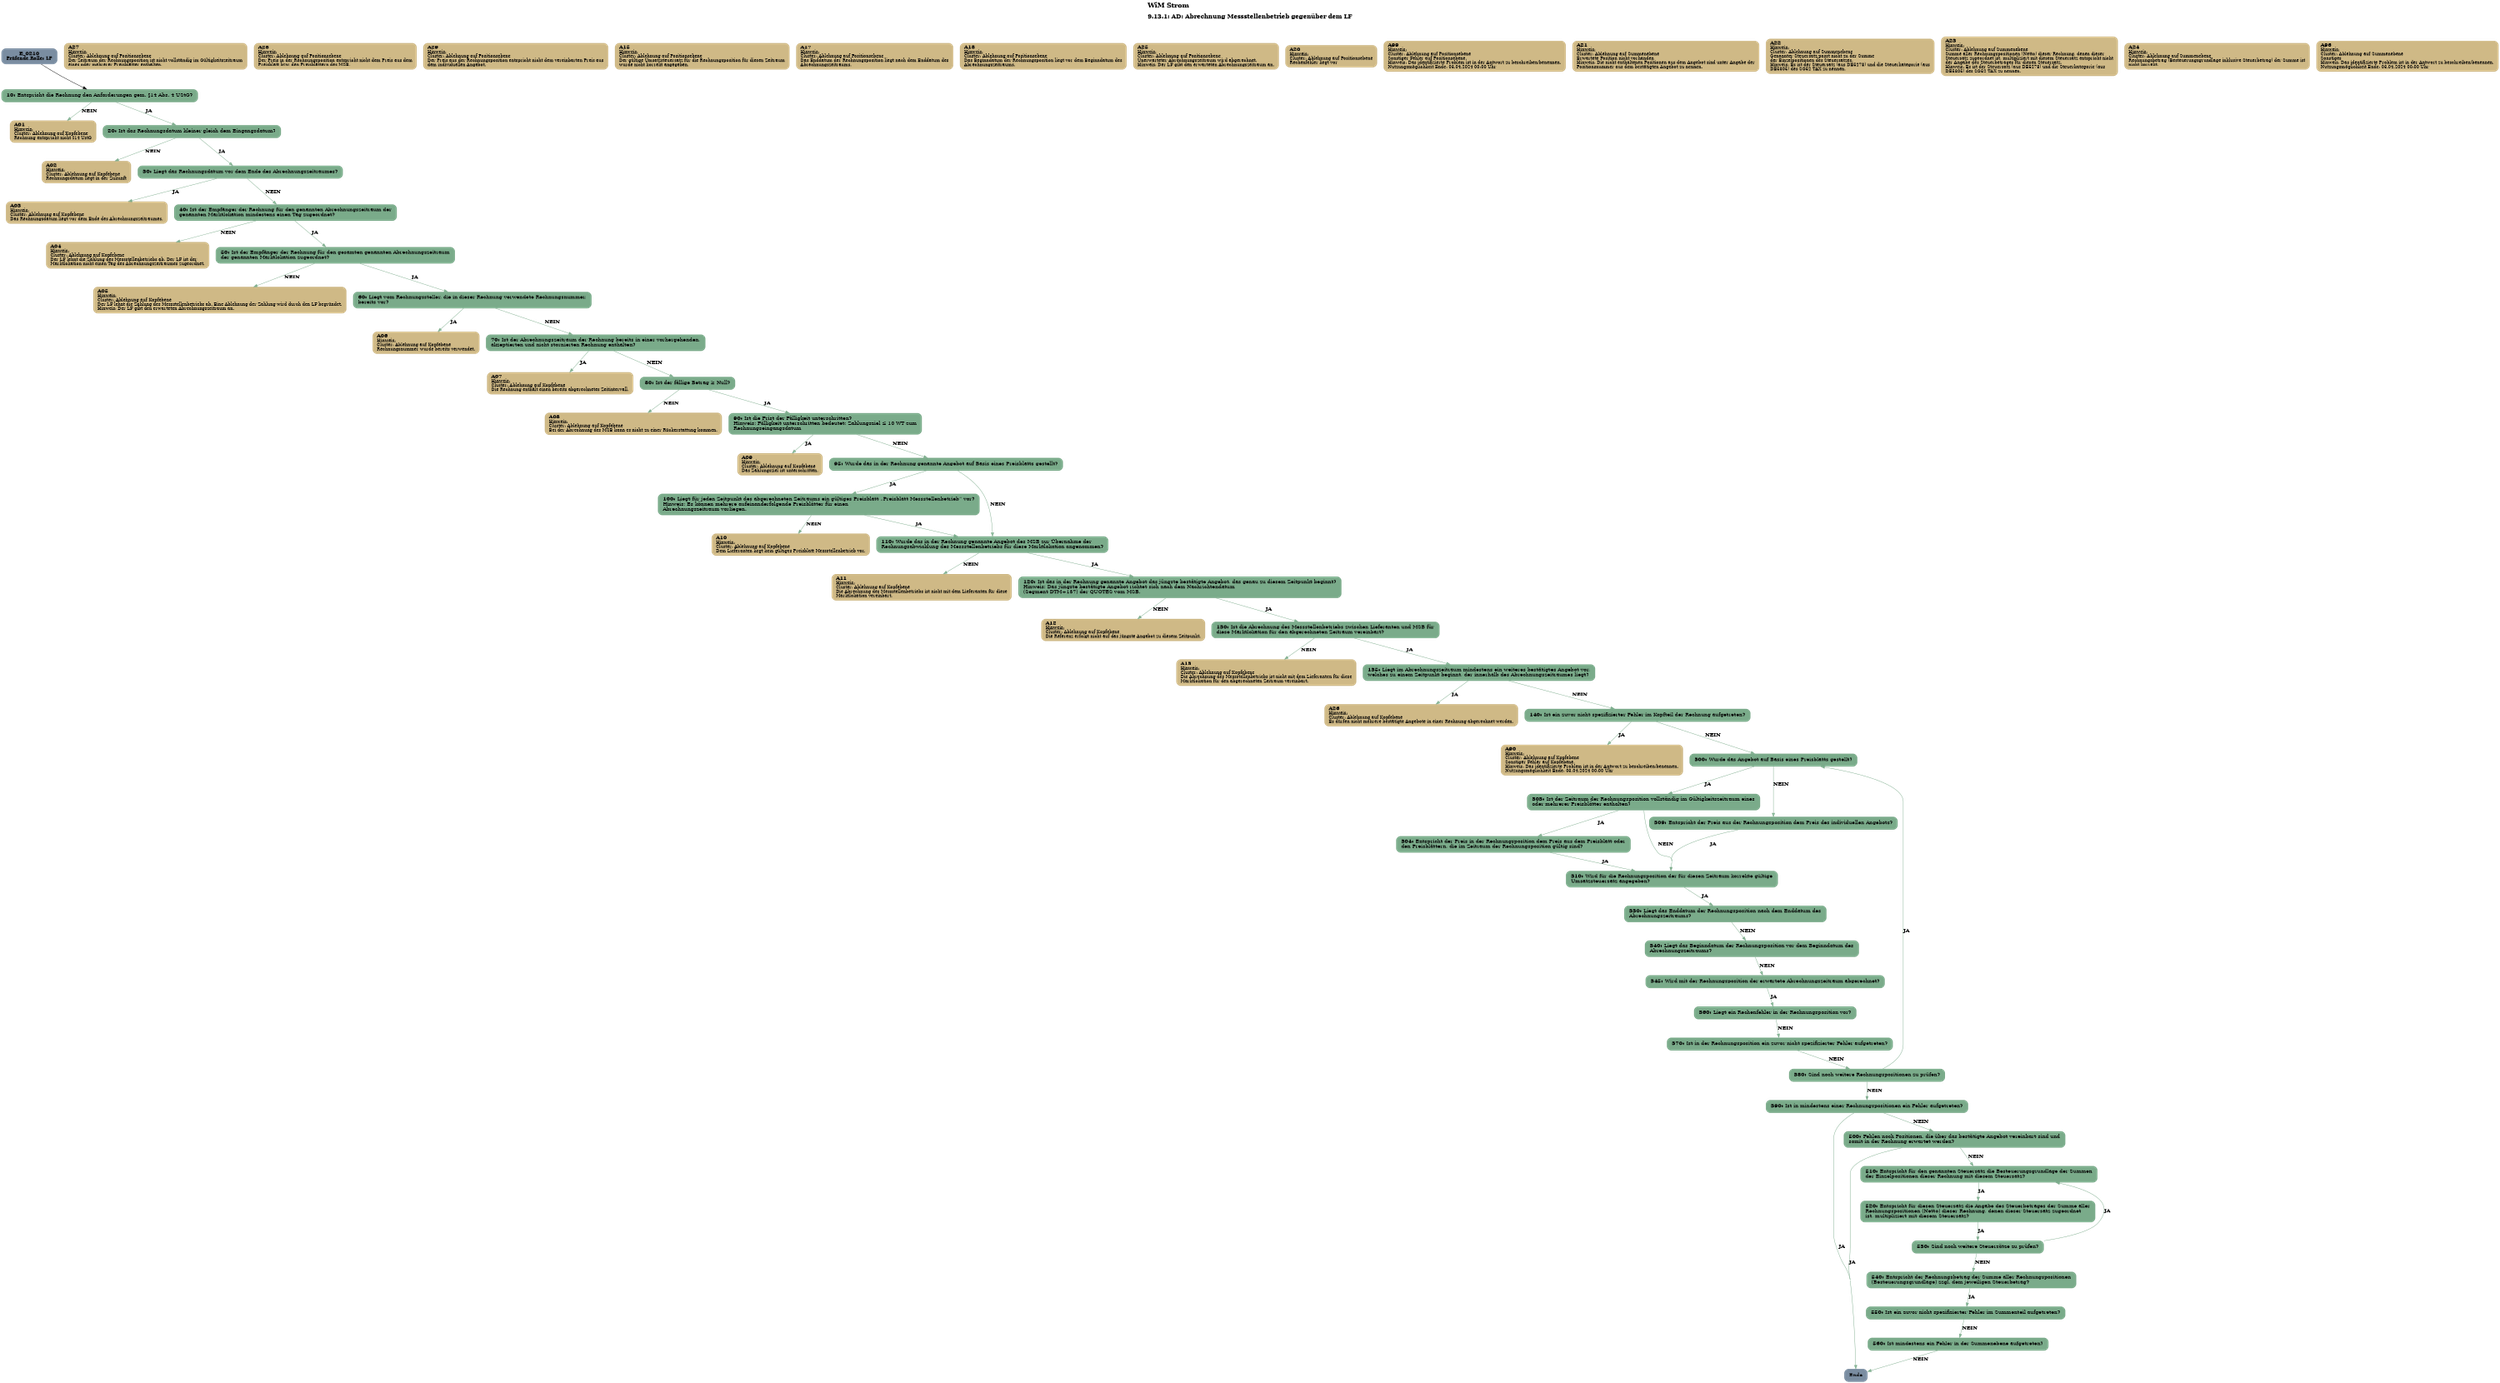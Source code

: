 digraph D {
    labelloc="t";
    label=<<B><FONT POINT-SIZE="18">WiM Strom</FONT></B><BR align="left"/><BR/><B><FONT POINT-SIZE="16">9.13.1: AD: Abrechnung Messstellenbetrieb gegenüber dem LF</FONT></B><BR align="left"/><BR/><BR/><BR/>>;
    ratio="compress";
    concentrate=true;
    pack=true;
    rankdir=TB;
    packmode="array";
    size="20,20";
    "Start" [margin="0.2,0.12", shape=box, style="filled,rounded", penwidth=0.0, fillcolor="#7a8da1", label=<<B>E_0210</B><BR align="center"/><FONT point-size="12"><B><U>Prüfende Rolle:</U> LF</B></FONT><BR align="center"/>>];
    "10" [margin="0.2,0.12", shape=box, style="filled,rounded", penwidth=0.0, fillcolor="#7aab8a", label=<<B>10: </B>Entspricht die Rechnung den Anforderungen gem. §14 Abs. 4 UStG?<BR align="left"/>>];
    "A01" [margin="0.17,0.08", shape=box, style="filled,rounded", penwidth=0.0, fillcolor="#cfb986", label=<<B>A01</B><BR align="left"/><FONT point-size="12"><U>Hinweis:</U><BR align="left"/>Cluster: Ablehnung auf Kopfebene<BR align="left"/>Rechnung entspricht nicht §14 UstG<BR align="left"/></FONT>>];
    "20" [margin="0.2,0.12", shape=box, style="filled,rounded", penwidth=0.0, fillcolor="#7aab8a", label=<<B>20: </B>Ist das Rechnungsdatum kleiner gleich dem Eingangsdatum?<BR align="left"/>>];
    "A02" [margin="0.17,0.08", shape=box, style="filled,rounded", penwidth=0.0, fillcolor="#cfb986", label=<<B>A02</B><BR align="left"/><FONT point-size="12"><U>Hinweis:</U><BR align="left"/>Cluster: Ablehnung auf Kopfebene<BR align="left"/>Rechnungsdatum liegt in der Zukunft<BR align="left"/></FONT>>];
    "30" [margin="0.2,0.12", shape=box, style="filled,rounded", penwidth=0.0, fillcolor="#7aab8a", label=<<B>30: </B>Liegt das Rechnungsdatum vor dem Ende des Abrechnungszeitraumes?<BR align="left"/>>];
    "A03" [margin="0.17,0.08", shape=box, style="filled,rounded", penwidth=0.0, fillcolor="#cfb986", label=<<B>A03</B><BR align="left"/><FONT point-size="12"><U>Hinweis:</U><BR align="left"/>Cluster: Ablehnung auf Kopfebene<BR align="left"/>Das Rechnungsdatum liegt vor dem Ende des Abrechnungszeitraumes.<BR align="left"/></FONT>>];
    "40" [margin="0.2,0.12", shape=box, style="filled,rounded", penwidth=0.0, fillcolor="#7aab8a", label=<<B>40: </B>Ist der Empfänger der Rechnung für den genannten Abrechnungszeitraum der<BR align="left"/>genannten Marktlokation mindestens einen Tag zugeordnet?<BR align="left"/>>];
    "A04" [margin="0.17,0.08", shape=box, style="filled,rounded", penwidth=0.0, fillcolor="#cfb986", label=<<B>A04</B><BR align="left"/><FONT point-size="12"><U>Hinweis:</U><BR align="left"/>Cluster: Ablehnung auf Kopfebene<BR align="left"/>Der LF lehnt die Zahlung des Messstellenbetriebs ab. Der LF ist der<BR align="left"/>Marktlokation nicht einen Tag des Abrechnungszeitraumes zugeordnet.<BR align="left"/></FONT>>];
    "50" [margin="0.2,0.12", shape=box, style="filled,rounded", penwidth=0.0, fillcolor="#7aab8a", label=<<B>50: </B>Ist der Empfänger der Rechnung für den gesamten genannten Abrechnungszeitraum<BR align="left"/>der genannten Marktlokation zugeordnet?<BR align="left"/>>];
    "A05" [margin="0.17,0.08", shape=box, style="filled,rounded", penwidth=0.0, fillcolor="#cfb986", label=<<B>A05</B><BR align="left"/><FONT point-size="12"><U>Hinweis:</U><BR align="left"/>Cluster: Ablehnung auf Kopfebene<BR align="left"/>Der LF lehnt die Zahlung des Messstellenbetriebs ab. Eine Ablehnung der Zahlung wird durch den LF begründet.<BR align="left"/>Hinweis: Der LF gibt den erwarteten Abrechnungszeitraum an.<BR align="left"/></FONT>>];
    "60" [margin="0.2,0.12", shape=box, style="filled,rounded", penwidth=0.0, fillcolor="#7aab8a", label=<<B>60: </B>Liegt vom Rechnungssteller, die in dieser Rechnung verwendete Rechnungsnummer,<BR align="left"/>bereits vor?<BR align="left"/>>];
    "A06" [margin="0.17,0.08", shape=box, style="filled,rounded", penwidth=0.0, fillcolor="#cfb986", label=<<B>A06</B><BR align="left"/><FONT point-size="12"><U>Hinweis:</U><BR align="left"/>Cluster: Ablehnung auf Kopfebene<BR align="left"/>Rechnungsnummer wurde bereits verwendet.<BR align="left"/></FONT>>];
    "70" [margin="0.2,0.12", shape=box, style="filled,rounded", penwidth=0.0, fillcolor="#7aab8a", label=<<B>70: </B>Ist der Abrechnungszeitraum der Rechnung bereits in einer vorhergehenden,<BR align="left"/>akzeptierten und nicht stornierten Rechnung enthalten?<BR align="left"/>>];
    "A07" [margin="0.17,0.08", shape=box, style="filled,rounded", penwidth=0.0, fillcolor="#cfb986", label=<<B>A07</B><BR align="left"/><FONT point-size="12"><U>Hinweis:</U><BR align="left"/>Cluster: Ablehnung auf Kopfebene<BR align="left"/>Die Rechnung enthält einen bereits abgerechnetes Zeitintervall.<BR align="left"/></FONT>>];
    "80" [margin="0.2,0.12", shape=box, style="filled,rounded", penwidth=0.0, fillcolor="#7aab8a", label=<<B>80: </B>Ist der fällige Betrag ≥ Null?<BR align="left"/>>];
    "A08" [margin="0.17,0.08", shape=box, style="filled,rounded", penwidth=0.0, fillcolor="#cfb986", label=<<B>A08</B><BR align="left"/><FONT point-size="12"><U>Hinweis:</U><BR align="left"/>Cluster: Ablehnung auf Kopfebene<BR align="left"/>Bei der Abrechnung des MSB kann es nicht zu einer Rückerstattung kommen.<BR align="left"/></FONT>>];
    "90" [margin="0.2,0.12", shape=box, style="filled,rounded", penwidth=0.0, fillcolor="#7aab8a", label=<<B>90: </B>Ist die Frist der Fälligkeit unterschritten?<BR align="left"/>Hinweis: Fälligkeit unterschritten bedeutet: Zahlungsziel ≤ 10 WT zum<BR align="left"/>Rechnungseingangsdatum<BR align="left"/>>];
    "A09" [margin="0.17,0.08", shape=box, style="filled,rounded", penwidth=0.0, fillcolor="#cfb986", label=<<B>A09</B><BR align="left"/><FONT point-size="12"><U>Hinweis:</U><BR align="left"/>Cluster: Ablehnung auf Kopfebene<BR align="left"/>Das Zahlungsziel ist unterschritten.<BR align="left"/></FONT>>];
    "95" [margin="0.2,0.12", shape=box, style="filled,rounded", penwidth=0.0, fillcolor="#7aab8a", label=<<B>95: </B>Wurde das in der Rechnung genannte Angebot auf Basis eines Preisblatts gestellt?<BR align="left"/>>];
    "100" [margin="0.2,0.12", shape=box, style="filled,rounded", penwidth=0.0, fillcolor="#7aab8a", label=<<B>100: </B>Liegt für jeden Zeitpunkt des abgerechneten Zeitraums ein gültiges Preisblatt „Preisblatt Messstellenbetrieb“ vor?<BR align="left"/>Hinweis: Es können mehrere aufeinanderfolgende Preisblätter für einen<BR align="left"/>Abrechnungszeitraum vorliegen.<BR align="left"/>>];
    "A10" [margin="0.17,0.08", shape=box, style="filled,rounded", penwidth=0.0, fillcolor="#cfb986", label=<<B>A10</B><BR align="left"/><FONT point-size="12"><U>Hinweis:</U><BR align="left"/>Cluster: Ablehnung auf Kopfebene<BR align="left"/>Dem Lieferanten liegt kein gültiges Preisblatt Messstellenbetrieb vor.<BR align="left"/></FONT>>];
    "110" [margin="0.2,0.12", shape=box, style="filled,rounded", penwidth=0.0, fillcolor="#7aab8a", label=<<B>110: </B>Wurde das in der Rechnung genannte Angebot des MSB zur Übernahme der<BR align="left"/>Rechnungsabwicklung des Messstellenbetriebs für diese Marktlokation angenommen?<BR align="left"/>>];
    "A11" [margin="0.17,0.08", shape=box, style="filled,rounded", penwidth=0.0, fillcolor="#cfb986", label=<<B>A11</B><BR align="left"/><FONT point-size="12"><U>Hinweis:</U><BR align="left"/>Cluster: Ablehnung auf Kopfebene<BR align="left"/>Die Abrechnung des Messstellenbetriebs ist nicht mit dem Lieferanten für diese<BR align="left"/>Marktlokation vereinbart.<BR align="left"/></FONT>>];
    "120" [margin="0.2,0.12", shape=box, style="filled,rounded", penwidth=0.0, fillcolor="#7aab8a", label=<<B>120: </B>Ist das in der Rechnung genannte Angebot das jüngste bestätigte Angebot, das genau zu diesem Zeitpunkt beginnt?<BR align="left"/>Hinweis: Das jüngste bestätigte Angebot richtet sich nach dem Nachrichtendatum<BR align="left"/>(Segment DTM+137) der QUOTES vom MSB.<BR align="left"/>>];
    "A12" [margin="0.17,0.08", shape=box, style="filled,rounded", penwidth=0.0, fillcolor="#cfb986", label=<<B>A12</B><BR align="left"/><FONT point-size="12"><U>Hinweis:</U><BR align="left"/>Cluster: Ablehnung auf Kopfebene<BR align="left"/>Die Referenz erfolgt nicht auf das jüngste Angebot zu diesem Zeitpunkt.<BR align="left"/></FONT>>];
    "130" [margin="0.2,0.12", shape=box, style="filled,rounded", penwidth=0.0, fillcolor="#7aab8a", label=<<B>130: </B>Ist die Abrechnung des Messstellenbetriebs zwischen Lieferanten und MSB für<BR align="left"/>diese Marktlokation für den abgerechneten Zeitraum vereinbart?<BR align="left"/>>];
    "A13" [margin="0.17,0.08", shape=box, style="filled,rounded", penwidth=0.0, fillcolor="#cfb986", label=<<B>A13</B><BR align="left"/><FONT point-size="12"><U>Hinweis:</U><BR align="left"/>Cluster: Ablehnung auf Kopfebene<BR align="left"/>Die Abrechnung des Messstellenbetriebs ist nicht mit dem Lieferanten für diese<BR align="left"/>Marktlokation für den abgerechneten Zeitraum vereinbart.<BR align="left"/></FONT>>];
    "135" [margin="0.2,0.12", shape=box, style="filled,rounded", penwidth=0.0, fillcolor="#7aab8a", label=<<B>135: </B>Liegt im Abrechnungszeitraum mindestens ein weiteres bestätigtes Angebot vor,<BR align="left"/>welches zu einem Zeitpunkt beginnt, der innerhalb des Abrechnungszeitraumes liegt?<BR align="left"/>>];
    "A26" [margin="0.17,0.08", shape=box, style="filled,rounded", penwidth=0.0, fillcolor="#cfb986", label=<<B>A26</B><BR align="left"/><FONT point-size="12"><U>Hinweis:</U><BR align="left"/>Cluster: Ablehnung auf Kopfebene<BR align="left"/>Es dürfen nicht mehrere bestätigte Angebote in einer Rechnung abgerechnet werden.<BR align="left"/></FONT>>];
    "140" [margin="0.2,0.12", shape=box, style="filled,rounded", penwidth=0.0, fillcolor="#7aab8a", label=<<B>140: </B>Ist ein zuvor nicht spezifizierter Fehler im Kopfteil der Rechnung aufgetreten?<BR align="left"/>>];
    "A90" [margin="0.17,0.08", shape=box, style="filled,rounded", penwidth=0.0, fillcolor="#cfb986", label=<<B>A90</B><BR align="left"/><FONT point-size="12"><U>Hinweis:</U><BR align="left"/>Cluster: Ablehnung auf Kopfebene<BR align="left"/>Sonstiger Fehler auf Kopfebene.<BR align="left"/>Hinweis: Das identifizierte Problem ist in der Antwort zu beschreiben/benennen.<BR align="left"/>Nutzungsmöglichkeit Ende: 03.04.2024 00:00 Uhr<BR align="left"/></FONT>>];
    "300" [margin="0.2,0.12", shape=box, style="filled,rounded", penwidth=0.0, fillcolor="#7aab8a", label=<<B>300: </B>Wurde das Angebot auf Basis eines Preisblatts gestellt?<BR align="left"/>>];
    "303" [margin="0.2,0.12", shape=box, style="filled,rounded", penwidth=0.0, fillcolor="#7aab8a", label=<<B>303: </B>Ist der Zeitraum der Rechnungsposition vollständig im Gültigkeitszeitraum eines<BR align="left"/>oder mehrerer Preisblätter enthalten?<BR align="left"/>>];
    "A27" [margin="0.17,0.08", shape=box, style="filled,rounded", penwidth=0.0, fillcolor="#cfb986", label=<<B>A27</B><BR align="left"/><FONT point-size="12"><U>Hinweis:</U><BR align="left"/>Cluster: Ablehnung auf Positionsebene<BR align="left"/>Der Zeitraum der Rechnungsposition ist nicht vollständig im Gültigkeitszeitraum<BR align="left"/>eines oder mehrerer Preisblätter enthalten.<BR align="left"/></FONT>>];
    "304" [margin="0.2,0.12", shape=box, style="filled,rounded", penwidth=0.0, fillcolor="#7aab8a", label=<<B>304: </B>Entspricht der Preis in der Rechnungsposition dem Preis aus dem Preisblatt oder<BR align="left"/>den Preisblättern, die im Zeitraum der Rechnungsposition gültig sind?<BR align="left"/>>];
    "A28" [margin="0.17,0.08", shape=box, style="filled,rounded", penwidth=0.0, fillcolor="#cfb986", label=<<B>A28</B><BR align="left"/><FONT point-size="12"><U>Hinweis:</U><BR align="left"/>Cluster: Ablehnung auf Positionsebene<BR align="left"/>Der Preis in der Rechnungsposition entspricht nicht dem Preis aus dem<BR align="left"/>Preisblatt bzw. den Preisblättern des MSB.<BR align="left"/></FONT>>];
    "309" [margin="0.2,0.12", shape=box, style="filled,rounded", penwidth=0.0, fillcolor="#7aab8a", label=<<B>309: </B>Entspricht der Preis aus der Rechnungsposition dem Preis des individuellen Angebots?<BR align="left"/>>];
    "A29" [margin="0.17,0.08", shape=box, style="filled,rounded", penwidth=0.0, fillcolor="#cfb986", label=<<B>A29</B><BR align="left"/><FONT point-size="12"><U>Hinweis:</U><BR align="left"/>Cluster: Ablehnung auf Positionsebene<BR align="left"/>Der Preis aus der Rechnungsposition entspricht nicht dem vereinbarten Preis aus<BR align="left"/>dem individuellen Angebot.<BR align="left"/></FONT>>];
    "310" [margin="0.2,0.12", shape=box, style="filled,rounded", penwidth=0.0, fillcolor="#7aab8a", label=<<B>310: </B>Wird für die Rechnungsposition der für diesen Zeitraum korrekte gültige<BR align="left"/>Umsatzsteuersatz angegeben?<BR align="left"/>>];
    "A15" [margin="0.17,0.08", shape=box, style="filled,rounded", penwidth=0.0, fillcolor="#cfb986", label=<<B>A15</B><BR align="left"/><FONT point-size="12"><U>Hinweis:</U><BR align="left"/>Cluster: Ablehnung auf Positionsebene<BR align="left"/>Der gültige Umsatzsteuersatz für die Rechnungsposition für diesen Zeitraum<BR align="left"/>wurde nicht korrekt angegeben.<BR align="left"/></FONT>>];
    "330" [margin="0.2,0.12", shape=box, style="filled,rounded", penwidth=0.0, fillcolor="#7aab8a", label=<<B>330: </B>Liegt das Enddatum der Rechnungsposition nach dem Enddatum des<BR align="left"/>Abrechnungszeitraums?<BR align="left"/>>];
    "A17" [margin="0.17,0.08", shape=box, style="filled,rounded", penwidth=0.0, fillcolor="#cfb986", label=<<B>A17</B><BR align="left"/><FONT point-size="12"><U>Hinweis:</U><BR align="left"/>Cluster: Ablehnung auf Positionsebene<BR align="left"/>Das Enddatum der Rechnungsposition liegt nach dem Enddatum des<BR align="left"/>Abrechnungszeitraums.<BR align="left"/></FONT>>];
    "340" [margin="0.2,0.12", shape=box, style="filled,rounded", penwidth=0.0, fillcolor="#7aab8a", label=<<B>340: </B>Liegt das Beginndatum der Rechnungsposition vor dem Beginndatum des<BR align="left"/>Abrechnungszeitraums?<BR align="left"/>>];
    "A18" [margin="0.17,0.08", shape=box, style="filled,rounded", penwidth=0.0, fillcolor="#cfb986", label=<<B>A18</B><BR align="left"/><FONT point-size="12"><U>Hinweis:</U><BR align="left"/>Cluster: Ablehnung auf Positionsebene<BR align="left"/>Das Beginndatum der Rechnungsposition liegt vor dem Beginndatum des<BR align="left"/>Abrechnungszeitraums.<BR align="left"/></FONT>>];
    "345" [margin="0.2,0.12", shape=box, style="filled,rounded", penwidth=0.0, fillcolor="#7aab8a", label=<<B>345: </B>Wird mit der Rechnungsposition der erwartete Abrechnungszeitraum abgerechnet?<BR align="left"/>>];
    "A25" [margin="0.17,0.08", shape=box, style="filled,rounded", penwidth=0.0, fillcolor="#cfb986", label=<<B>A25</B><BR align="left"/><FONT point-size="12"><U>Hinweis:</U><BR align="left"/>Cluster: Ablehnung auf Positionsebene<BR align="left"/>Unerwarteter Abrechnungszeitraum wird abgerechnet.<BR align="left"/>Hinweis: Der LF gibt den erwarteten Abrechnungszeitraum an.<BR align="left"/></FONT>>];
    "360" [margin="0.2,0.12", shape=box, style="filled,rounded", penwidth=0.0, fillcolor="#7aab8a", label=<<B>360: </B>Liegt ein Rechenfehler in der Rechnungsposition vor?<BR align="left"/>>];
    "A20" [margin="0.17,0.08", shape=box, style="filled,rounded", penwidth=0.0, fillcolor="#cfb986", label=<<B>A20</B><BR align="left"/><FONT point-size="12"><U>Hinweis:</U><BR align="left"/>Cluster: Ablehnung auf Positionsebene<BR align="left"/>Rechenfehler liegt vor<BR align="left"/></FONT>>];
    "370" [margin="0.2,0.12", shape=box, style="filled,rounded", penwidth=0.0, fillcolor="#7aab8a", label=<<B>370: </B>Ist in der Rechnungsposition ein zuvor nicht spezifizierter Fehler aufgetreten?<BR align="left"/>>];
    "A99" [margin="0.17,0.08", shape=box, style="filled,rounded", penwidth=0.0, fillcolor="#cfb986", label=<<B>A99</B><BR align="left"/><FONT point-size="12"><U>Hinweis:</U><BR align="left"/>Cluster: Ablehnung auf Positionsebene<BR align="left"/>Sonstiger Fehler auf Positionsebene.<BR align="left"/>Hinweis: Das identifizierte Problem ist in der Antwort zu beschreiben/benennen.<BR align="left"/>Nutzungsmöglichkeit Ende: 03.04.2024 00:00 Uhr<BR align="left"/></FONT>>];
    "380" [margin="0.2,0.12", shape=box, style="filled,rounded", penwidth=0.0, fillcolor="#7aab8a", label=<<B>380: </B>Sind noch weitere Rechnungspositionen zu prüfen?<BR align="left"/>>];
    "390" [margin="0.2,0.12", shape=box, style="filled,rounded", penwidth=0.0, fillcolor="#7aab8a", label=<<B>390: </B>Ist in mindestens einer Rechnungspositionen ein Fehler aufgetreten?<BR align="left"/>>];
    "Ende" [margin="0.2,0.12", shape=box, style="filled,rounded", penwidth=0.0, fillcolor="#7a8da1", label="Ende"];
    "500" [margin="0.2,0.12", shape=box, style="filled,rounded", penwidth=0.0, fillcolor="#7aab8a", label=<<B>500: </B>Fehlen noch Positionen, die über das bestätigte Angebot vereinbart sind und<BR align="left"/>somit in der Rechnung erwartet werden?<BR align="left"/>>];
    "A21" [margin="0.17,0.08", shape=box, style="filled,rounded", penwidth=0.0, fillcolor="#cfb986", label=<<B>A21</B><BR align="left"/><FONT point-size="12"><U>Hinweis:</U><BR align="left"/>Cluster: Ablehnung auf Summenebene<BR align="left"/>Erwartete Position nicht vorhanden<BR align="left"/>Hinweis: Die nicht enthaltenen Positionen aus dem Angebot sind unter Angabe der<BR align="left"/>Positionsnummer aus dem bestätigten Angebot zu nennen.<BR align="left"/></FONT>>];
    "510" [margin="0.2,0.12", shape=box, style="filled,rounded", penwidth=0.0, fillcolor="#7aab8a", label=<<B>510: </B>Entspricht für den genannten Steuersatz die Besteuerungsgrundlage der Summen<BR align="left"/>der Einzelpositionen dieser Rechnung mit diesem Steuersatz?<BR align="left"/>>];
    "A22" [margin="0.17,0.08", shape=box, style="filled,rounded", penwidth=0.0, fillcolor="#cfb986", label=<<B>A22</B><BR align="left"/><FONT point-size="12"><U>Hinweis:</U><BR align="left"/>Cluster: Ablehnung auf Summenebene<BR align="left"/>Genannter Steuersatz passt nicht zu der Summe<BR align="left"/>der Einzelpositionen des Steuersatzes.<BR align="left"/>Hinweis: Es ist der Steuersatz (aus DE5278) und die Steuerkategorie (aus<BR align="left"/>DE5305) des SG52 TAX zu nennen.<BR align="left"/></FONT>>];
    "520" [margin="0.2,0.12", shape=box, style="filled,rounded", penwidth=0.0, fillcolor="#7aab8a", label=<<B>520: </B>Entspricht für diesen Steuersatz die Angabe des Steuerbetrages der Summe aller<BR align="left"/>Rechnungspositionen (Netto) dieser Rechnung, denen dieser Steuersatz zugeordnet<BR align="left"/>ist, multipliziert mit diesem Steuersatz?<BR align="left"/>>];
    "A23" [margin="0.17,0.08", shape=box, style="filled,rounded", penwidth=0.0, fillcolor="#cfb986", label=<<B>A23</B><BR align="left"/><FONT point-size="12"><U>Hinweis:</U><BR align="left"/>Cluster: Ablehnung auf Summenebene<BR align="left"/>Summe aller Rechnungspositionen (Netto) dieser Rechnung, denen dieser<BR align="left"/>Steuersatz zugeordnet ist, multipliziert mit diesem Steuersatz entspricht nicht<BR align="left"/>der Angabe des Steuerbetrages für diesen Steuersatz.<BR align="left"/>Hinweis: Es ist der Steuersatz (aus DE5278) und die Steuerkategorie (aus<BR align="left"/>DE5305) des SG52 TAX zu nennen.<BR align="left"/></FONT>>];
    "530" [margin="0.2,0.12", shape=box, style="filled,rounded", penwidth=0.0, fillcolor="#7aab8a", label=<<B>530: </B>Sind noch weitere Steuersätze zu prüfen?<BR align="left"/>>];
    "540" [margin="0.2,0.12", shape=box, style="filled,rounded", penwidth=0.0, fillcolor="#7aab8a", label=<<B>540: </B>Entspricht der Rechnungsbetrag der Summe aller Rechnungspositionen<BR align="left"/>(Besteuerungsgrundlage) zzgl. dem jeweiligen Steuerbetrag?<BR align="left"/>>];
    "A24" [margin="0.17,0.08", shape=box, style="filled,rounded", penwidth=0.0, fillcolor="#cfb986", label=<<B>A24</B><BR align="left"/><FONT point-size="12"><U>Hinweis:</U><BR align="left"/>Cluster: Ablehnung auf Summenebene<BR align="left"/>Rechnungsbetrag (Besteuerungsgrundlage inklusive Steuerbetrag) der Summe ist<BR align="left"/>nicht korrekt.<BR align="left"/></FONT>>];
    "550" [margin="0.2,0.12", shape=box, style="filled,rounded", penwidth=0.0, fillcolor="#7aab8a", label=<<B>550: </B>Ist ein zuvor nicht spezifizierter Fehler im Summenteil aufgetreten?<BR align="left"/>>];
    "A96" [margin="0.17,0.08", shape=box, style="filled,rounded", penwidth=0.0, fillcolor="#cfb986", label=<<B>A96</B><BR align="left"/><FONT point-size="12"><U>Hinweis:</U><BR align="left"/>Cluster: Ablehnung auf Summenebene<BR align="left"/>Sonstiges<BR align="left"/>Hinweis: Das identifizierte Problem ist in der Antwort zu beschreiben/benennen.<BR align="left"/>Nutzungsmöglichkeit Ende: 03.04.2024 00:00 Uhr<BR align="left"/></FONT>>];
    "560" [margin="0.2,0.12", shape=box, style="filled,rounded", penwidth=0.0, fillcolor="#7aab8a", label=<<B>560: </B>Ist mindestens ein Fehler in der Summenebene aufgetreten?<BR align="left"/>>];

    "Start" -> "10";
    "10" -> "A01" [label=<<B>NEIN</B>>, color="#7aab8a"];
    "10" -> "20" [label=<<B>JA</B>>, color="#7aab8a"];
    "20" -> "A02" [label=<<B>NEIN</B>>, color="#7aab8a"];
    "20" -> "30" [label=<<B>JA</B>>, color="#7aab8a"];
    "30" -> "A03" [label=<<B>JA</B>>, color="#7aab8a"];
    "30" -> "40" [label=<<B>NEIN</B>>, color="#7aab8a"];
    "40" -> "A04" [label=<<B>NEIN</B>>, color="#7aab8a"];
    "40" -> "50" [label=<<B>JA</B>>, color="#7aab8a"];
    "50" -> "A05" [label=<<B>NEIN</B>>, color="#7aab8a"];
    "50" -> "60" [label=<<B>JA</B>>, color="#7aab8a"];
    "60" -> "A06" [label=<<B>JA</B>>, color="#7aab8a"];
    "60" -> "70" [label=<<B>NEIN</B>>, color="#7aab8a"];
    "70" -> "A07" [label=<<B>JA</B>>, color="#7aab8a"];
    "70" -> "80" [label=<<B>NEIN</B>>, color="#7aab8a"];
    "80" -> "A08" [label=<<B>NEIN</B>>, color="#7aab8a"];
    "80" -> "90" [label=<<B>JA</B>>, color="#7aab8a"];
    "90" -> "A09" [label=<<B>JA</B>>, color="#7aab8a"];
    "90" -> "95" [label=<<B>NEIN</B>>, color="#7aab8a"];
    "95" -> "100" [label=<<B>JA</B>>, color="#7aab8a"];
    "95" -> "110" [label=<<B>NEIN</B>>, color="#7aab8a"];
    "100" -> "A10" [label=<<B>NEIN</B>>, color="#7aab8a"];
    "100" -> "110" [label=<<B>JA</B>>, color="#7aab8a"];
    "110" -> "A11" [label=<<B>NEIN</B>>, color="#7aab8a"];
    "110" -> "120" [label=<<B>JA</B>>, color="#7aab8a"];
    "120" -> "A12" [label=<<B>NEIN</B>>, color="#7aab8a"];
    "120" -> "130" [label=<<B>JA</B>>, color="#7aab8a"];
    "130" -> "A13" [label=<<B>NEIN</B>>, color="#7aab8a"];
    "130" -> "135" [label=<<B>JA</B>>, color="#7aab8a"];
    "135" -> "A26" [label=<<B>JA</B>>, color="#7aab8a"];
    "135" -> "140" [label=<<B>NEIN</B>>, color="#7aab8a"];
    "140" -> "A90" [label=<<B>JA</B>>, color="#7aab8a"];
    "140" -> "300" [label=<<B>NEIN</B>>, color="#7aab8a"];
    "300" -> "303" [label=<<B>JA</B>>, color="#7aab8a"];
    "300" -> "309" [label=<<B>NEIN</B>>, color="#7aab8a"];
    "303" -> "310" [label=<<B>NEIN</B>>, color="#7aab8a"];
    "303" -> "304" [label=<<B>JA</B>>, color="#7aab8a"];
    "304" -> "310" [label=<<B>JA</B>>, color="#7aab8a"];
    "309" -> "310" [label=<<B>JA</B>>, color="#7aab8a"];
    "310" -> "330" [label=<<B>JA</B>>, color="#7aab8a"];
    "330" -> "340" [label=<<B>NEIN</B>>, color="#7aab8a"];
    "340" -> "345" [label=<<B>NEIN</B>>, color="#7aab8a"];
    "345" -> "360" [label=<<B>JA</B>>, color="#7aab8a"];
    "360" -> "370" [label=<<B>NEIN</B>>, color="#7aab8a"];
    "370" -> "380" [label=<<B>NEIN</B>>, color="#7aab8a"];
    "380" -> "300" [label=<<B>JA</B>>, color="#7aab8a"];
    "380" -> "390" [label=<<B>NEIN</B>>, color="#7aab8a"];
    "390" -> "Ende" [label=<<B>JA</B>>, color="#7aab8a"];
    "390" -> "500" [label=<<B>NEIN</B>>, color="#7aab8a"];
    "500" -> "Ende" [label=<<B>JA</B>>, color="#7aab8a"];
    "500" -> "510" [label=<<B>NEIN</B>>, color="#7aab8a"];
    "510" -> "520" [label=<<B>JA</B>>, color="#7aab8a"];
    "520" -> "530" [label=<<B>JA</B>>, color="#7aab8a"];
    "530" -> "510" [label=<<B>JA</B>>, color="#7aab8a"];
    "530" -> "540" [label=<<B>NEIN</B>>, color="#7aab8a"];
    "540" -> "550" [label=<<B>JA</B>>, color="#7aab8a"];
    "550" -> "560" [label=<<B>NEIN</B>>, color="#7aab8a"];
    "560" -> "Ende" [label=<<B>NEIN</B>>, color="#7aab8a"];

    bgcolor="transparent";
}